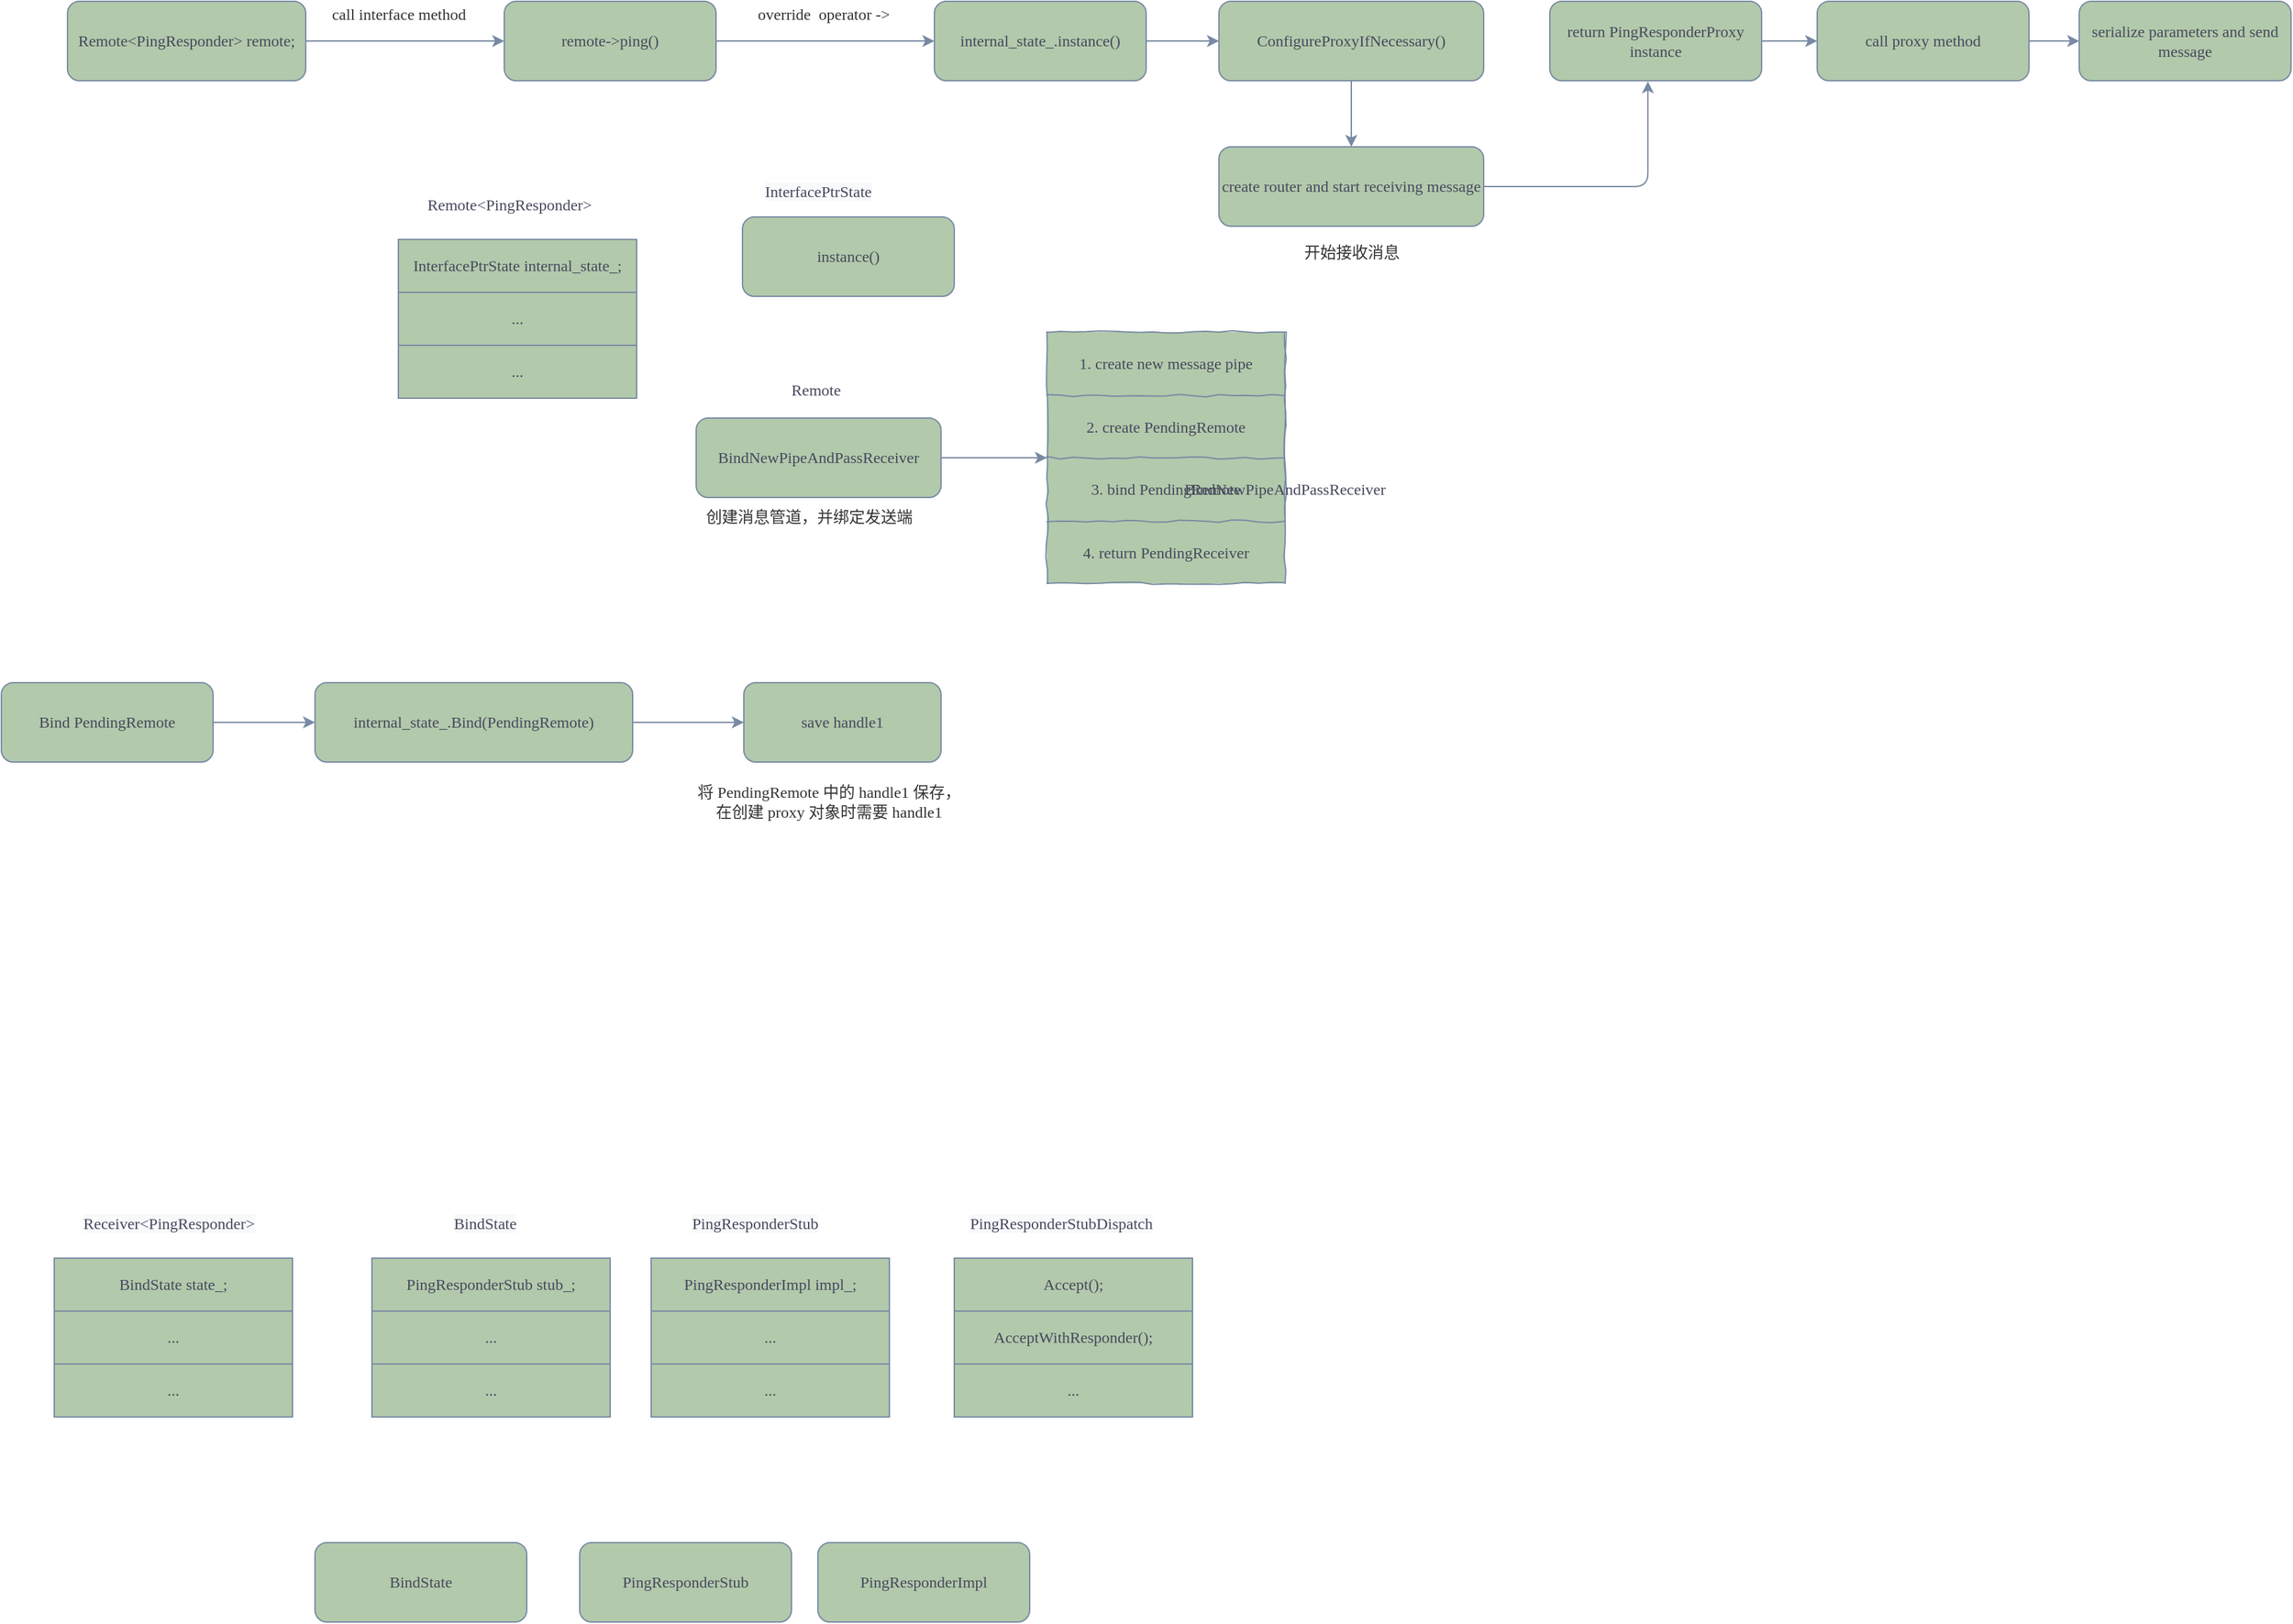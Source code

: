 <mxfile version="16.2.4" type="github" pages="2">
  <diagram id="xi3TrrNPuhg_sPIkacZI" name="process">
    <mxGraphModel dx="1115" dy="706" grid="1" gridSize="10" guides="1" tooltips="1" connect="1" arrows="1" fold="1" page="1" pageScale="1" pageWidth="827" pageHeight="1169" math="0" shadow="0">
      <root>
        <mxCell id="0" />
        <mxCell id="1" parent="0" />
        <mxCell id="MVywPx5-yM_pifzoiNPH-29" value="" style="edgeStyle=orthogonalEdgeStyle;curved=0;rounded=1;sketch=0;orthogonalLoop=1;jettySize=auto;html=1;fontFamily=Comic Sans MS;fontColor=#333333;strokeColor=#788AA3;fillColor=#B2C9AB;" edge="1" parent="1" source="r6RJ1fwWfys-dL125TPe-2" target="MVywPx5-yM_pifzoiNPH-28">
          <mxGeometry relative="1" as="geometry" />
        </mxCell>
        <mxCell id="r6RJ1fwWfys-dL125TPe-2" value="return PingResponderProxy instance" style="rounded=1;whiteSpace=wrap;html=1;sketch=0;fontColor=#46495D;strokeColor=#788AA3;fillColor=#B2C9AB;fontFamily=Comic Sans MS;" vertex="1" parent="1">
          <mxGeometry x="1230" y="70" width="160" height="60" as="geometry" />
        </mxCell>
        <mxCell id="r6RJ1fwWfys-dL125TPe-4" value="BindState" style="rounded=1;whiteSpace=wrap;html=1;sketch=0;fontColor=#46495D;strokeColor=#788AA3;fillColor=#B2C9AB;fontFamily=Comic Sans MS;" vertex="1" parent="1">
          <mxGeometry x="297" y="1235" width="160" height="60" as="geometry" />
        </mxCell>
        <mxCell id="r6RJ1fwWfys-dL125TPe-5" value="PingResponderStub" style="rounded=1;whiteSpace=wrap;html=1;sketch=0;fontColor=#46495D;strokeColor=#788AA3;fillColor=#B2C9AB;fontFamily=Comic Sans MS;" vertex="1" parent="1">
          <mxGeometry x="497" y="1235" width="160" height="60" as="geometry" />
        </mxCell>
        <mxCell id="r6RJ1fwWfys-dL125TPe-6" value="PingResponderImpl" style="rounded=1;whiteSpace=wrap;html=1;sketch=0;fontColor=#46495D;strokeColor=#788AA3;fillColor=#B2C9AB;fontFamily=Comic Sans MS;" vertex="1" parent="1">
          <mxGeometry x="677" y="1235" width="160" height="60" as="geometry" />
        </mxCell>
        <mxCell id="r6RJ1fwWfys-dL125TPe-7" value="" style="shape=table;startSize=0;container=1;collapsible=0;childLayout=tableLayout;rounded=0;sketch=0;fontFamily=Comic Sans MS;fontColor=#46495D;strokeColor=#788AA3;fillColor=#B2C9AB;" vertex="1" parent="1">
          <mxGeometry x="340" y="1020" width="180" height="120" as="geometry" />
        </mxCell>
        <mxCell id="r6RJ1fwWfys-dL125TPe-8" value="" style="shape=tableRow;horizontal=0;startSize=0;swimlaneHead=0;swimlaneBody=0;top=0;left=0;bottom=0;right=0;collapsible=0;dropTarget=0;fillColor=none;points=[[0,0.5],[1,0.5]];portConstraint=eastwest;rounded=0;sketch=0;fontFamily=Comic Sans MS;fontColor=#46495D;strokeColor=#788AA3;" vertex="1" parent="r6RJ1fwWfys-dL125TPe-7">
          <mxGeometry width="180" height="40" as="geometry" />
        </mxCell>
        <mxCell id="r6RJ1fwWfys-dL125TPe-9" value="&lt;span&gt;PingResponderStub stub_;&lt;/span&gt;" style="shape=partialRectangle;html=1;whiteSpace=wrap;connectable=0;overflow=hidden;fillColor=none;top=0;left=0;bottom=0;right=0;pointerEvents=1;rounded=0;sketch=0;fontFamily=Comic Sans MS;fontColor=#46495D;strokeColor=#788AA3;" vertex="1" parent="r6RJ1fwWfys-dL125TPe-8">
          <mxGeometry width="180" height="40" as="geometry">
            <mxRectangle width="180" height="40" as="alternateBounds" />
          </mxGeometry>
        </mxCell>
        <mxCell id="r6RJ1fwWfys-dL125TPe-10" value="" style="shape=tableRow;horizontal=0;startSize=0;swimlaneHead=0;swimlaneBody=0;top=0;left=0;bottom=0;right=0;collapsible=0;dropTarget=0;fillColor=none;points=[[0,0.5],[1,0.5]];portConstraint=eastwest;rounded=0;sketch=0;fontFamily=Comic Sans MS;fontColor=#46495D;strokeColor=#788AA3;" vertex="1" parent="r6RJ1fwWfys-dL125TPe-7">
          <mxGeometry y="40" width="180" height="40" as="geometry" />
        </mxCell>
        <mxCell id="r6RJ1fwWfys-dL125TPe-11" value="..." style="shape=partialRectangle;html=1;whiteSpace=wrap;connectable=0;overflow=hidden;fillColor=none;top=0;left=0;bottom=0;right=0;pointerEvents=1;rounded=0;sketch=0;fontFamily=Comic Sans MS;fontColor=#46495D;strokeColor=#788AA3;" vertex="1" parent="r6RJ1fwWfys-dL125TPe-10">
          <mxGeometry width="180" height="40" as="geometry">
            <mxRectangle width="180" height="40" as="alternateBounds" />
          </mxGeometry>
        </mxCell>
        <mxCell id="r6RJ1fwWfys-dL125TPe-12" value="" style="shape=tableRow;horizontal=0;startSize=0;swimlaneHead=0;swimlaneBody=0;top=0;left=0;bottom=0;right=0;collapsible=0;dropTarget=0;fillColor=none;points=[[0,0.5],[1,0.5]];portConstraint=eastwest;rounded=0;sketch=0;fontFamily=Comic Sans MS;fontColor=#46495D;strokeColor=#788AA3;" vertex="1" parent="r6RJ1fwWfys-dL125TPe-7">
          <mxGeometry y="80" width="180" height="40" as="geometry" />
        </mxCell>
        <mxCell id="r6RJ1fwWfys-dL125TPe-13" value="..." style="shape=partialRectangle;html=1;whiteSpace=wrap;connectable=0;overflow=hidden;fillColor=none;top=0;left=0;bottom=0;right=0;pointerEvents=1;rounded=0;sketch=0;fontFamily=Comic Sans MS;fontColor=#46495D;strokeColor=#788AA3;" vertex="1" parent="r6RJ1fwWfys-dL125TPe-12">
          <mxGeometry width="180" height="40" as="geometry">
            <mxRectangle width="180" height="40" as="alternateBounds" />
          </mxGeometry>
        </mxCell>
        <mxCell id="r6RJ1fwWfys-dL125TPe-14" value="" style="shape=table;startSize=0;container=1;collapsible=0;childLayout=tableLayout;rounded=0;sketch=0;fontFamily=Comic Sans MS;fontColor=#46495D;strokeColor=#788AA3;fillColor=#B2C9AB;" vertex="1" parent="1">
          <mxGeometry x="551" y="1020" width="180" height="120" as="geometry" />
        </mxCell>
        <mxCell id="r6RJ1fwWfys-dL125TPe-15" value="" style="shape=tableRow;horizontal=0;startSize=0;swimlaneHead=0;swimlaneBody=0;top=0;left=0;bottom=0;right=0;collapsible=0;dropTarget=0;fillColor=none;points=[[0,0.5],[1,0.5]];portConstraint=eastwest;rounded=0;sketch=0;fontFamily=Comic Sans MS;fontColor=#46495D;strokeColor=#788AA3;" vertex="1" parent="r6RJ1fwWfys-dL125TPe-14">
          <mxGeometry width="180" height="40" as="geometry" />
        </mxCell>
        <mxCell id="r6RJ1fwWfys-dL125TPe-16" value="PingResponderImpl&amp;nbsp;&lt;span&gt;impl_;&lt;/span&gt;" style="shape=partialRectangle;html=1;whiteSpace=wrap;connectable=0;overflow=hidden;fillColor=none;top=0;left=0;bottom=0;right=0;pointerEvents=1;rounded=0;sketch=0;fontFamily=Comic Sans MS;fontColor=#46495D;strokeColor=#788AA3;" vertex="1" parent="r6RJ1fwWfys-dL125TPe-15">
          <mxGeometry width="180" height="40" as="geometry">
            <mxRectangle width="180" height="40" as="alternateBounds" />
          </mxGeometry>
        </mxCell>
        <mxCell id="r6RJ1fwWfys-dL125TPe-17" value="" style="shape=tableRow;horizontal=0;startSize=0;swimlaneHead=0;swimlaneBody=0;top=0;left=0;bottom=0;right=0;collapsible=0;dropTarget=0;fillColor=none;points=[[0,0.5],[1,0.5]];portConstraint=eastwest;rounded=0;sketch=0;fontFamily=Comic Sans MS;fontColor=#46495D;strokeColor=#788AA3;" vertex="1" parent="r6RJ1fwWfys-dL125TPe-14">
          <mxGeometry y="40" width="180" height="40" as="geometry" />
        </mxCell>
        <mxCell id="r6RJ1fwWfys-dL125TPe-18" value="..." style="shape=partialRectangle;html=1;whiteSpace=wrap;connectable=0;overflow=hidden;fillColor=none;top=0;left=0;bottom=0;right=0;pointerEvents=1;rounded=0;sketch=0;fontFamily=Comic Sans MS;fontColor=#46495D;strokeColor=#788AA3;" vertex="1" parent="r6RJ1fwWfys-dL125TPe-17">
          <mxGeometry width="180" height="40" as="geometry">
            <mxRectangle width="180" height="40" as="alternateBounds" />
          </mxGeometry>
        </mxCell>
        <mxCell id="r6RJ1fwWfys-dL125TPe-19" value="" style="shape=tableRow;horizontal=0;startSize=0;swimlaneHead=0;swimlaneBody=0;top=0;left=0;bottom=0;right=0;collapsible=0;dropTarget=0;fillColor=none;points=[[0,0.5],[1,0.5]];portConstraint=eastwest;rounded=0;sketch=0;fontFamily=Comic Sans MS;fontColor=#46495D;strokeColor=#788AA3;" vertex="1" parent="r6RJ1fwWfys-dL125TPe-14">
          <mxGeometry y="80" width="180" height="40" as="geometry" />
        </mxCell>
        <mxCell id="r6RJ1fwWfys-dL125TPe-20" value="..." style="shape=partialRectangle;html=1;whiteSpace=wrap;connectable=0;overflow=hidden;fillColor=none;top=0;left=0;bottom=0;right=0;pointerEvents=1;rounded=0;sketch=0;fontFamily=Comic Sans MS;fontColor=#46495D;strokeColor=#788AA3;" vertex="1" parent="r6RJ1fwWfys-dL125TPe-19">
          <mxGeometry width="180" height="40" as="geometry">
            <mxRectangle width="180" height="40" as="alternateBounds" />
          </mxGeometry>
        </mxCell>
        <mxCell id="r6RJ1fwWfys-dL125TPe-21" value="&lt;meta charset=&quot;utf-8&quot;&gt;&lt;span style=&quot;color: rgb(70, 73, 93); font-family: &amp;quot;comic sans ms&amp;quot;; font-size: 12px; font-style: normal; font-weight: 400; letter-spacing: normal; text-align: center; text-indent: 0px; text-transform: none; word-spacing: 0px; background-color: rgb(248, 249, 250); display: inline; float: none;&quot;&gt;PingResponderStub&lt;/span&gt;" style="text;whiteSpace=wrap;html=1;fontFamily=Comic Sans MS;fontColor=#46495D;" vertex="1" parent="1">
          <mxGeometry x="580" y="980" width="130" height="30" as="geometry" />
        </mxCell>
        <mxCell id="r6RJ1fwWfys-dL125TPe-22" value="&lt;meta charset=&quot;utf-8&quot;&gt;&lt;span style=&quot;color: rgb(70, 73, 93); font-family: &amp;quot;comic sans ms&amp;quot;; font-size: 12px; font-style: normal; font-weight: 400; letter-spacing: normal; text-align: center; text-indent: 0px; text-transform: none; word-spacing: 0px; background-color: rgb(248, 249, 250); display: inline; float: none;&quot;&gt;BindState&lt;/span&gt;" style="text;whiteSpace=wrap;html=1;fontFamily=Comic Sans MS;fontColor=#46495D;" vertex="1" parent="1">
          <mxGeometry x="400" y="980" width="80" height="30" as="geometry" />
        </mxCell>
        <mxCell id="r6RJ1fwWfys-dL125TPe-26" value="" style="shape=table;startSize=0;container=1;collapsible=0;childLayout=tableLayout;rounded=0;sketch=0;fontFamily=Comic Sans MS;fontColor=#46495D;strokeColor=#788AA3;fillColor=#B2C9AB;" vertex="1" parent="1">
          <mxGeometry x="100" y="1020" width="180" height="120" as="geometry" />
        </mxCell>
        <mxCell id="r6RJ1fwWfys-dL125TPe-27" value="" style="shape=tableRow;horizontal=0;startSize=0;swimlaneHead=0;swimlaneBody=0;top=0;left=0;bottom=0;right=0;collapsible=0;dropTarget=0;fillColor=none;points=[[0,0.5],[1,0.5]];portConstraint=eastwest;rounded=0;sketch=0;fontFamily=Comic Sans MS;fontColor=#46495D;strokeColor=#788AA3;" vertex="1" parent="r6RJ1fwWfys-dL125TPe-26">
          <mxGeometry width="180" height="40" as="geometry" />
        </mxCell>
        <mxCell id="r6RJ1fwWfys-dL125TPe-28" value="BindState state_;" style="shape=partialRectangle;html=1;whiteSpace=wrap;connectable=0;overflow=hidden;fillColor=none;top=0;left=0;bottom=0;right=0;pointerEvents=1;rounded=0;sketch=0;fontFamily=Comic Sans MS;fontColor=#46495D;strokeColor=#788AA3;" vertex="1" parent="r6RJ1fwWfys-dL125TPe-27">
          <mxGeometry width="180" height="40" as="geometry">
            <mxRectangle width="180" height="40" as="alternateBounds" />
          </mxGeometry>
        </mxCell>
        <mxCell id="r6RJ1fwWfys-dL125TPe-29" value="" style="shape=tableRow;horizontal=0;startSize=0;swimlaneHead=0;swimlaneBody=0;top=0;left=0;bottom=0;right=0;collapsible=0;dropTarget=0;fillColor=none;points=[[0,0.5],[1,0.5]];portConstraint=eastwest;rounded=0;sketch=0;fontFamily=Comic Sans MS;fontColor=#46495D;strokeColor=#788AA3;" vertex="1" parent="r6RJ1fwWfys-dL125TPe-26">
          <mxGeometry y="40" width="180" height="40" as="geometry" />
        </mxCell>
        <mxCell id="r6RJ1fwWfys-dL125TPe-30" value="..." style="shape=partialRectangle;html=1;whiteSpace=wrap;connectable=0;overflow=hidden;fillColor=none;top=0;left=0;bottom=0;right=0;pointerEvents=1;rounded=0;sketch=0;fontFamily=Comic Sans MS;fontColor=#46495D;strokeColor=#788AA3;" vertex="1" parent="r6RJ1fwWfys-dL125TPe-29">
          <mxGeometry width="180" height="40" as="geometry">
            <mxRectangle width="180" height="40" as="alternateBounds" />
          </mxGeometry>
        </mxCell>
        <mxCell id="r6RJ1fwWfys-dL125TPe-31" value="" style="shape=tableRow;horizontal=0;startSize=0;swimlaneHead=0;swimlaneBody=0;top=0;left=0;bottom=0;right=0;collapsible=0;dropTarget=0;fillColor=none;points=[[0,0.5],[1,0.5]];portConstraint=eastwest;rounded=0;sketch=0;fontFamily=Comic Sans MS;fontColor=#46495D;strokeColor=#788AA3;" vertex="1" parent="r6RJ1fwWfys-dL125TPe-26">
          <mxGeometry y="80" width="180" height="40" as="geometry" />
        </mxCell>
        <mxCell id="r6RJ1fwWfys-dL125TPe-32" value="..." style="shape=partialRectangle;html=1;whiteSpace=wrap;connectable=0;overflow=hidden;fillColor=none;top=0;left=0;bottom=0;right=0;pointerEvents=1;rounded=0;sketch=0;fontFamily=Comic Sans MS;fontColor=#46495D;strokeColor=#788AA3;" vertex="1" parent="r6RJ1fwWfys-dL125TPe-31">
          <mxGeometry width="180" height="40" as="geometry">
            <mxRectangle width="180" height="40" as="alternateBounds" />
          </mxGeometry>
        </mxCell>
        <mxCell id="r6RJ1fwWfys-dL125TPe-33" value="&lt;meta charset=&quot;utf-8&quot;&gt;&lt;span style=&quot;color: rgb(70, 73, 93); font-family: &amp;quot;comic sans ms&amp;quot;; font-size: 12px; font-style: normal; font-weight: 400; letter-spacing: normal; text-align: center; text-indent: 0px; text-transform: none; word-spacing: 0px; background-color: rgb(248, 249, 250); display: inline; float: none;&quot;&gt;Receiver&amp;lt;PingResponder&amp;gt;&lt;/span&gt;" style="text;whiteSpace=wrap;html=1;fontFamily=Comic Sans MS;fontColor=#46495D;" vertex="1" parent="1">
          <mxGeometry x="120" y="980" width="160" height="30" as="geometry" />
        </mxCell>
        <mxCell id="r6RJ1fwWfys-dL125TPe-36" value="" style="shape=table;startSize=0;container=1;collapsible=0;childLayout=tableLayout;rounded=0;sketch=0;fontFamily=Comic Sans MS;fontColor=#46495D;strokeColor=#788AA3;fillColor=#B2C9AB;" vertex="1" parent="1">
          <mxGeometry x="360" y="250" width="180" height="120" as="geometry" />
        </mxCell>
        <mxCell id="r6RJ1fwWfys-dL125TPe-37" value="" style="shape=tableRow;horizontal=0;startSize=0;swimlaneHead=0;swimlaneBody=0;top=0;left=0;bottom=0;right=0;collapsible=0;dropTarget=0;fillColor=none;points=[[0,0.5],[1,0.5]];portConstraint=eastwest;rounded=0;sketch=0;fontFamily=Comic Sans MS;fontColor=#46495D;strokeColor=#788AA3;" vertex="1" parent="r6RJ1fwWfys-dL125TPe-36">
          <mxGeometry width="180" height="40" as="geometry" />
        </mxCell>
        <mxCell id="r6RJ1fwWfys-dL125TPe-38" value="InterfacePtrState internal_state_;" style="shape=partialRectangle;html=1;whiteSpace=wrap;connectable=0;overflow=hidden;fillColor=none;top=0;left=0;bottom=0;right=0;pointerEvents=1;rounded=0;sketch=0;fontFamily=Comic Sans MS;fontColor=#46495D;strokeColor=#788AA3;" vertex="1" parent="r6RJ1fwWfys-dL125TPe-37">
          <mxGeometry width="180" height="40" as="geometry">
            <mxRectangle width="180" height="40" as="alternateBounds" />
          </mxGeometry>
        </mxCell>
        <mxCell id="r6RJ1fwWfys-dL125TPe-39" value="" style="shape=tableRow;horizontal=0;startSize=0;swimlaneHead=0;swimlaneBody=0;top=0;left=0;bottom=0;right=0;collapsible=0;dropTarget=0;fillColor=none;points=[[0,0.5],[1,0.5]];portConstraint=eastwest;rounded=0;sketch=0;fontFamily=Comic Sans MS;fontColor=#46495D;strokeColor=#788AA3;" vertex="1" parent="r6RJ1fwWfys-dL125TPe-36">
          <mxGeometry y="40" width="180" height="40" as="geometry" />
        </mxCell>
        <mxCell id="r6RJ1fwWfys-dL125TPe-40" value="..." style="shape=partialRectangle;html=1;whiteSpace=wrap;connectable=0;overflow=hidden;fillColor=none;top=0;left=0;bottom=0;right=0;pointerEvents=1;rounded=0;sketch=0;fontFamily=Comic Sans MS;fontColor=#46495D;strokeColor=#788AA3;" vertex="1" parent="r6RJ1fwWfys-dL125TPe-39">
          <mxGeometry width="180" height="40" as="geometry">
            <mxRectangle width="180" height="40" as="alternateBounds" />
          </mxGeometry>
        </mxCell>
        <mxCell id="r6RJ1fwWfys-dL125TPe-41" value="" style="shape=tableRow;horizontal=0;startSize=0;swimlaneHead=0;swimlaneBody=0;top=0;left=0;bottom=0;right=0;collapsible=0;dropTarget=0;fillColor=none;points=[[0,0.5],[1,0.5]];portConstraint=eastwest;rounded=0;sketch=0;fontFamily=Comic Sans MS;fontColor=#46495D;strokeColor=#788AA3;" vertex="1" parent="r6RJ1fwWfys-dL125TPe-36">
          <mxGeometry y="80" width="180" height="40" as="geometry" />
        </mxCell>
        <mxCell id="r6RJ1fwWfys-dL125TPe-42" value="..." style="shape=partialRectangle;html=1;whiteSpace=wrap;connectable=0;overflow=hidden;fillColor=none;top=0;left=0;bottom=0;right=0;pointerEvents=1;rounded=0;sketch=0;fontFamily=Comic Sans MS;fontColor=#46495D;strokeColor=#788AA3;" vertex="1" parent="r6RJ1fwWfys-dL125TPe-41">
          <mxGeometry width="180" height="40" as="geometry">
            <mxRectangle width="180" height="40" as="alternateBounds" />
          </mxGeometry>
        </mxCell>
        <mxCell id="r6RJ1fwWfys-dL125TPe-43" value="&lt;span style=&quot;text-align: center&quot;&gt;Remote&amp;lt;PingResponder&amp;gt;&lt;/span&gt;" style="text;whiteSpace=wrap;html=1;fontFamily=Comic Sans MS;fontColor=#46495D;" vertex="1" parent="1">
          <mxGeometry x="380" y="210" width="160" height="30" as="geometry" />
        </mxCell>
        <mxCell id="r6RJ1fwWfys-dL125TPe-44" value="instance()" style="rounded=1;whiteSpace=wrap;html=1;sketch=0;fontColor=#46495D;strokeColor=#788AA3;fillColor=#B2C9AB;fontFamily=Comic Sans MS;" vertex="1" parent="1">
          <mxGeometry x="620" y="233" width="160" height="60" as="geometry" />
        </mxCell>
        <mxCell id="MVywPx5-yM_pifzoiNPH-41" value="" style="edgeStyle=orthogonalEdgeStyle;curved=0;rounded=1;sketch=0;orthogonalLoop=1;jettySize=auto;html=1;fontFamily=Comic Sans MS;fontColor=#333333;strokeColor=#788AA3;fillColor=#B2C9AB;" edge="1" parent="1" source="r6RJ1fwWfys-dL125TPe-45" target="MVywPx5-yM_pifzoiNPH-40">
          <mxGeometry relative="1" as="geometry" />
        </mxCell>
        <mxCell id="r6RJ1fwWfys-dL125TPe-45" value="ConfigureProxyIfNecessary()" style="rounded=1;whiteSpace=wrap;html=1;sketch=0;fontColor=#46495D;strokeColor=#788AA3;fillColor=#B2C9AB;fontFamily=Comic Sans MS;" vertex="1" parent="1">
          <mxGeometry x="980" y="70" width="200" height="60" as="geometry" />
        </mxCell>
        <mxCell id="r6RJ1fwWfys-dL125TPe-46" value="&lt;meta charset=&quot;utf-8&quot;&gt;&lt;span style=&quot;color: rgb(70, 73, 93); font-family: &amp;quot;comic sans ms&amp;quot;; font-size: 12px; font-style: normal; font-weight: 400; letter-spacing: normal; text-align: center; text-indent: 0px; text-transform: none; word-spacing: 0px; background-color: rgb(248, 249, 250); display: inline; float: none;&quot;&gt;InterfacePtrState&lt;/span&gt;" style="text;whiteSpace=wrap;html=1;fontFamily=Comic Sans MS;fontColor=#46495D;" vertex="1" parent="1">
          <mxGeometry x="635" y="200" width="130" height="30" as="geometry" />
        </mxCell>
        <mxCell id="r6RJ1fwWfys-dL125TPe-47" value="&lt;meta charset=&quot;utf-8&quot;&gt;&lt;span style=&quot;color: rgb(70, 73, 93); font-family: &amp;quot;comic sans ms&amp;quot;; font-size: 12px; font-style: normal; font-weight: 400; letter-spacing: normal; text-align: center; text-indent: 0px; text-transform: none; word-spacing: 0px; background-color: rgb(248, 249, 250); display: inline; float: none;&quot;&gt;PingResponderStubDispatch&lt;/span&gt;" style="text;whiteSpace=wrap;html=1;fontFamily=Comic Sans MS;fontColor=#46495D;" vertex="1" parent="1">
          <mxGeometry x="790" y="980" width="180" height="30" as="geometry" />
        </mxCell>
        <mxCell id="r6RJ1fwWfys-dL125TPe-48" value="" style="shape=table;startSize=0;container=1;collapsible=0;childLayout=tableLayout;rounded=0;sketch=0;fontFamily=Comic Sans MS;fontColor=#46495D;strokeColor=#788AA3;fillColor=#B2C9AB;" vertex="1" parent="1">
          <mxGeometry x="780" y="1020" width="180" height="120" as="geometry" />
        </mxCell>
        <mxCell id="r6RJ1fwWfys-dL125TPe-49" value="" style="shape=tableRow;horizontal=0;startSize=0;swimlaneHead=0;swimlaneBody=0;top=0;left=0;bottom=0;right=0;collapsible=0;dropTarget=0;fillColor=none;points=[[0,0.5],[1,0.5]];portConstraint=eastwest;rounded=0;sketch=0;fontFamily=Comic Sans MS;fontColor=#46495D;strokeColor=#788AA3;" vertex="1" parent="r6RJ1fwWfys-dL125TPe-48">
          <mxGeometry width="180" height="40" as="geometry" />
        </mxCell>
        <mxCell id="r6RJ1fwWfys-dL125TPe-50" value="&lt;span style=&quot;text-align: left&quot;&gt;Accept();&lt;/span&gt;" style="shape=partialRectangle;html=1;whiteSpace=wrap;connectable=0;overflow=hidden;fillColor=none;top=0;left=0;bottom=0;right=0;pointerEvents=1;rounded=0;sketch=0;fontFamily=Comic Sans MS;fontColor=#46495D;strokeColor=#788AA3;" vertex="1" parent="r6RJ1fwWfys-dL125TPe-49">
          <mxGeometry width="180" height="40" as="geometry">
            <mxRectangle width="180" height="40" as="alternateBounds" />
          </mxGeometry>
        </mxCell>
        <mxCell id="r6RJ1fwWfys-dL125TPe-51" value="" style="shape=tableRow;horizontal=0;startSize=0;swimlaneHead=0;swimlaneBody=0;top=0;left=0;bottom=0;right=0;collapsible=0;dropTarget=0;fillColor=none;points=[[0,0.5],[1,0.5]];portConstraint=eastwest;rounded=0;sketch=0;fontFamily=Comic Sans MS;fontColor=#46495D;strokeColor=#788AA3;" vertex="1" parent="r6RJ1fwWfys-dL125TPe-48">
          <mxGeometry y="40" width="180" height="40" as="geometry" />
        </mxCell>
        <mxCell id="r6RJ1fwWfys-dL125TPe-52" value="&lt;span style=&quot;text-align: left&quot;&gt;AcceptWithResponder();&lt;/span&gt;" style="shape=partialRectangle;html=1;whiteSpace=wrap;connectable=0;overflow=hidden;fillColor=none;top=0;left=0;bottom=0;right=0;pointerEvents=1;rounded=0;sketch=0;fontFamily=Comic Sans MS;fontColor=#46495D;strokeColor=#788AA3;" vertex="1" parent="r6RJ1fwWfys-dL125TPe-51">
          <mxGeometry width="180" height="40" as="geometry">
            <mxRectangle width="180" height="40" as="alternateBounds" />
          </mxGeometry>
        </mxCell>
        <mxCell id="r6RJ1fwWfys-dL125TPe-53" value="" style="shape=tableRow;horizontal=0;startSize=0;swimlaneHead=0;swimlaneBody=0;top=0;left=0;bottom=0;right=0;collapsible=0;dropTarget=0;fillColor=none;points=[[0,0.5],[1,0.5]];portConstraint=eastwest;rounded=0;sketch=0;fontFamily=Comic Sans MS;fontColor=#46495D;strokeColor=#788AA3;" vertex="1" parent="r6RJ1fwWfys-dL125TPe-48">
          <mxGeometry y="80" width="180" height="40" as="geometry" />
        </mxCell>
        <mxCell id="r6RJ1fwWfys-dL125TPe-54" value="..." style="shape=partialRectangle;html=1;whiteSpace=wrap;connectable=0;overflow=hidden;fillColor=none;top=0;left=0;bottom=0;right=0;pointerEvents=1;rounded=0;sketch=0;fontFamily=Comic Sans MS;fontColor=#46495D;strokeColor=#788AA3;" vertex="1" parent="r6RJ1fwWfys-dL125TPe-53">
          <mxGeometry width="180" height="40" as="geometry">
            <mxRectangle width="180" height="40" as="alternateBounds" />
          </mxGeometry>
        </mxCell>
        <mxCell id="r6RJ1fwWfys-dL125TPe-55" value="serialize parameters and send message" style="rounded=1;whiteSpace=wrap;html=1;sketch=0;fontColor=#46495D;strokeColor=#788AA3;fillColor=#B2C9AB;fontFamily=Comic Sans MS;" vertex="1" parent="1">
          <mxGeometry x="1630" y="70" width="160" height="60" as="geometry" />
        </mxCell>
        <mxCell id="MVywPx5-yM_pifzoiNPH-15" value="" style="edgeStyle=orthogonalEdgeStyle;curved=0;rounded=1;sketch=0;orthogonalLoop=1;jettySize=auto;html=1;fontFamily=Comic Sans MS;fontColor=#333333;strokeColor=#788AA3;fillColor=#B2C9AB;" edge="1" parent="1" source="MVywPx5-yM_pifzoiNPH-1" target="MVywPx5-yM_pifzoiNPH-14">
          <mxGeometry relative="1" as="geometry" />
        </mxCell>
        <mxCell id="MVywPx5-yM_pifzoiNPH-17" value="" style="edgeStyle=orthogonalEdgeStyle;curved=0;rounded=1;sketch=0;orthogonalLoop=1;jettySize=auto;html=1;fontFamily=Comic Sans MS;fontColor=#333333;strokeColor=#788AA3;fillColor=#B2C9AB;" edge="1" parent="1" source="MVywPx5-yM_pifzoiNPH-1">
          <mxGeometry relative="1" as="geometry">
            <mxPoint x="850" y="415" as="targetPoint" />
          </mxGeometry>
        </mxCell>
        <mxCell id="MVywPx5-yM_pifzoiNPH-1" value="BindNewPipeAndPassReceiver" style="rounded=1;whiteSpace=wrap;html=1;sketch=0;fontColor=#46495D;strokeColor=#788AA3;fillColor=#B2C9AB;fontFamily=Comic Sans MS;" vertex="1" parent="1">
          <mxGeometry x="585" y="385" width="185" height="60" as="geometry" />
        </mxCell>
        <mxCell id="MVywPx5-yM_pifzoiNPH-4" value="" style="shape=table;startSize=0;container=1;collapsible=0;childLayout=tableLayout;rounded=0;sketch=0;fontFamily=Comic Sans MS;fontColor=#46495D;strokeColor=#788AA3;fillColor=#B2C9AB;comic=1;autosize=0;treeFolding=0;moveCells=0;resizeHeight=0;metaEdit=0;" vertex="1" parent="1">
          <mxGeometry x="850" y="320" width="180" height="190" as="geometry" />
        </mxCell>
        <mxCell id="MVywPx5-yM_pifzoiNPH-5" value="" style="shape=tableRow;horizontal=0;startSize=0;swimlaneHead=0;swimlaneBody=0;top=0;left=0;bottom=0;right=0;collapsible=0;dropTarget=0;fillColor=none;points=[[0,0.5],[1,0.5]];portConstraint=eastwest;rounded=0;sketch=0;fontFamily=Comic Sans MS;fontColor=#46495D;strokeColor=#788AA3;" vertex="1" parent="MVywPx5-yM_pifzoiNPH-4">
          <mxGeometry width="180" height="48" as="geometry" />
        </mxCell>
        <mxCell id="MVywPx5-yM_pifzoiNPH-6" value="1. create new message pipe" style="shape=partialRectangle;html=1;whiteSpace=wrap;connectable=0;overflow=hidden;fillColor=none;top=0;left=0;bottom=0;right=0;pointerEvents=1;rounded=0;sketch=0;fontFamily=Comic Sans MS;fontColor=#46495D;strokeColor=#788AA3;" vertex="1" parent="MVywPx5-yM_pifzoiNPH-5">
          <mxGeometry width="180" height="48" as="geometry">
            <mxRectangle width="180" height="48" as="alternateBounds" />
          </mxGeometry>
        </mxCell>
        <mxCell id="MVywPx5-yM_pifzoiNPH-7" value="" style="shape=tableRow;horizontal=0;startSize=0;swimlaneHead=0;swimlaneBody=0;top=0;left=0;bottom=0;right=0;collapsible=0;dropTarget=0;fillColor=none;points=[[0,0.5],[1,0.5]];portConstraint=eastwest;rounded=0;sketch=0;fontFamily=Comic Sans MS;fontColor=#46495D;strokeColor=#788AA3;" vertex="1" parent="MVywPx5-yM_pifzoiNPH-4">
          <mxGeometry y="48" width="180" height="47" as="geometry" />
        </mxCell>
        <mxCell id="MVywPx5-yM_pifzoiNPH-8" value="&lt;div style=&quot;text-align: left&quot;&gt;&lt;span&gt;2. create PendingRemote&lt;/span&gt;&lt;/div&gt;" style="shape=partialRectangle;html=1;whiteSpace=wrap;connectable=0;overflow=hidden;fillColor=none;top=0;left=0;bottom=0;right=0;pointerEvents=1;rounded=0;sketch=0;fontFamily=Comic Sans MS;fontColor=#46495D;strokeColor=#788AA3;" vertex="1" parent="MVywPx5-yM_pifzoiNPH-7">
          <mxGeometry width="180" height="47" as="geometry">
            <mxRectangle width="180" height="47" as="alternateBounds" />
          </mxGeometry>
        </mxCell>
        <mxCell id="MVywPx5-yM_pifzoiNPH-9" value="" style="shape=tableRow;horizontal=0;startSize=0;swimlaneHead=0;swimlaneBody=0;top=0;left=0;bottom=0;right=0;collapsible=0;dropTarget=0;fillColor=none;points=[[0,0.5],[1,0.5]];portConstraint=eastwest;rounded=0;sketch=0;fontFamily=Comic Sans MS;fontColor=#46495D;strokeColor=#788AA3;" vertex="1" parent="MVywPx5-yM_pifzoiNPH-4">
          <mxGeometry y="95" width="180" height="48" as="geometry" />
        </mxCell>
        <mxCell id="MVywPx5-yM_pifzoiNPH-10" value="3. bind PendingRemote" style="shape=partialRectangle;html=1;whiteSpace=wrap;connectable=0;overflow=hidden;fillColor=none;top=0;left=0;bottom=0;right=0;pointerEvents=1;rounded=0;sketch=0;fontFamily=Comic Sans MS;fontColor=#46495D;strokeColor=#788AA3;" vertex="1" parent="MVywPx5-yM_pifzoiNPH-9">
          <mxGeometry width="180" height="48" as="geometry">
            <mxRectangle width="180" height="48" as="alternateBounds" />
          </mxGeometry>
        </mxCell>
        <mxCell id="MVywPx5-yM_pifzoiNPH-14" value="BindNewPipeAndPassReceiver" style="rounded=1;whiteSpace=wrap;html=1;sketch=0;fontColor=#46495D;strokeColor=#788AA3;fillColor=#B2C9AB;fontFamily=Comic Sans MS;" vertex="1" parent="MVywPx5-yM_pifzoiNPH-9">
          <mxGeometry x="180" width="NaN" height="48" as="geometry">
            <mxRectangle width="NaN" height="48" as="alternateBounds" />
          </mxGeometry>
        </mxCell>
        <mxCell id="MVywPx5-yM_pifzoiNPH-11" value="" style="shape=tableRow;horizontal=0;startSize=0;swimlaneHead=0;swimlaneBody=0;top=0;left=0;bottom=0;right=0;collapsible=0;dropTarget=0;fillColor=none;points=[[0,0.5],[1,0.5]];portConstraint=eastwest;rounded=0;sketch=0;fontFamily=Comic Sans MS;fontColor=#46495D;strokeColor=#788AA3;" vertex="1" parent="MVywPx5-yM_pifzoiNPH-4">
          <mxGeometry y="143" width="180" height="47" as="geometry" />
        </mxCell>
        <mxCell id="MVywPx5-yM_pifzoiNPH-12" value="4. return PendingReceiver" style="shape=partialRectangle;html=1;whiteSpace=wrap;connectable=0;overflow=hidden;fillColor=none;top=0;left=0;bottom=0;right=0;pointerEvents=1;rounded=0;sketch=0;fontFamily=Comic Sans MS;fontColor=#46495D;strokeColor=#788AA3;" vertex="1" parent="MVywPx5-yM_pifzoiNPH-11">
          <mxGeometry width="180" height="47" as="geometry">
            <mxRectangle width="180" height="47" as="alternateBounds" />
          </mxGeometry>
        </mxCell>
        <mxCell id="MVywPx5-yM_pifzoiNPH-13" value="创建消息管道，并绑定发送端" style="text;html=1;align=center;verticalAlign=middle;resizable=0;points=[];autosize=1;strokeColor=none;fillColor=none;fontFamily=Comic Sans MS;fontColor=#333333;" vertex="1" parent="1">
          <mxGeometry x="585" y="450" width="170" height="20" as="geometry" />
        </mxCell>
        <mxCell id="MVywPx5-yM_pifzoiNPH-18" value="&lt;span style=&quot;text-align: center&quot;&gt;Remote&lt;/span&gt;" style="text;whiteSpace=wrap;html=1;fontFamily=Comic Sans MS;fontColor=#46495D;" vertex="1" parent="1">
          <mxGeometry x="655" y="350" width="45" height="30" as="geometry" />
        </mxCell>
        <mxCell id="MVywPx5-yM_pifzoiNPH-24" value="" style="edgeStyle=orthogonalEdgeStyle;curved=0;rounded=1;sketch=0;orthogonalLoop=1;jettySize=auto;html=1;fontFamily=Comic Sans MS;fontColor=#333333;strokeColor=#788AA3;fillColor=#B2C9AB;" edge="1" parent="1" source="MVywPx5-yM_pifzoiNPH-19" target="MVywPx5-yM_pifzoiNPH-23">
          <mxGeometry relative="1" as="geometry" />
        </mxCell>
        <mxCell id="MVywPx5-yM_pifzoiNPH-19" value="remote-&amp;gt;ping()" style="rounded=1;whiteSpace=wrap;html=1;sketch=0;fontColor=#46495D;strokeColor=#788AA3;fillColor=#B2C9AB;fontFamily=Comic Sans MS;" vertex="1" parent="1">
          <mxGeometry x="440" y="70" width="160" height="60" as="geometry" />
        </mxCell>
        <mxCell id="MVywPx5-yM_pifzoiNPH-20" value="call interface method" style="text;html=1;align=center;verticalAlign=middle;resizable=0;points=[];autosize=1;strokeColor=none;fillColor=none;fontFamily=Comic Sans MS;fontColor=#333333;" vertex="1" parent="1">
          <mxGeometry x="290" y="70" width="140" height="20" as="geometry" />
        </mxCell>
        <mxCell id="MVywPx5-yM_pifzoiNPH-22" value="" style="edgeStyle=orthogonalEdgeStyle;curved=0;rounded=1;sketch=0;orthogonalLoop=1;jettySize=auto;html=1;fontFamily=Comic Sans MS;fontColor=#333333;strokeColor=#788AA3;fillColor=#B2C9AB;" edge="1" parent="1" source="MVywPx5-yM_pifzoiNPH-21" target="MVywPx5-yM_pifzoiNPH-19">
          <mxGeometry relative="1" as="geometry" />
        </mxCell>
        <mxCell id="MVywPx5-yM_pifzoiNPH-21" value="Remote&amp;lt;PingResponder&amp;gt; remote;" style="rounded=1;whiteSpace=wrap;html=1;sketch=0;fontColor=#46495D;strokeColor=#788AA3;fillColor=#B2C9AB;fontFamily=Comic Sans MS;" vertex="1" parent="1">
          <mxGeometry x="110" y="70" width="180" height="60" as="geometry" />
        </mxCell>
        <mxCell id="MVywPx5-yM_pifzoiNPH-26" value="" style="edgeStyle=orthogonalEdgeStyle;curved=0;rounded=1;sketch=0;orthogonalLoop=1;jettySize=auto;html=1;fontFamily=Comic Sans MS;fontColor=#333333;strokeColor=#788AA3;fillColor=#B2C9AB;" edge="1" parent="1" source="MVywPx5-yM_pifzoiNPH-23" target="r6RJ1fwWfys-dL125TPe-45">
          <mxGeometry relative="1" as="geometry" />
        </mxCell>
        <mxCell id="MVywPx5-yM_pifzoiNPH-23" value="internal_state_.instance()" style="rounded=1;whiteSpace=wrap;html=1;sketch=0;fontColor=#46495D;strokeColor=#788AA3;fillColor=#B2C9AB;fontFamily=Comic Sans MS;" vertex="1" parent="1">
          <mxGeometry x="765" y="70" width="160" height="60" as="geometry" />
        </mxCell>
        <mxCell id="MVywPx5-yM_pifzoiNPH-25" value="override&amp;nbsp; operator -&amp;gt;" style="text;html=1;align=center;verticalAlign=middle;resizable=0;points=[];autosize=1;strokeColor=none;fillColor=none;fontFamily=Comic Sans MS;fontColor=#333333;" vertex="1" parent="1">
          <mxGeometry x="616" y="70" width="130" height="20" as="geometry" />
        </mxCell>
        <mxCell id="MVywPx5-yM_pifzoiNPH-30" value="" style="edgeStyle=orthogonalEdgeStyle;curved=0;rounded=1;sketch=0;orthogonalLoop=1;jettySize=auto;html=1;fontFamily=Comic Sans MS;fontColor=#333333;strokeColor=#788AA3;fillColor=#B2C9AB;" edge="1" parent="1" source="MVywPx5-yM_pifzoiNPH-28" target="r6RJ1fwWfys-dL125TPe-55">
          <mxGeometry relative="1" as="geometry" />
        </mxCell>
        <mxCell id="MVywPx5-yM_pifzoiNPH-28" value="call proxy method" style="rounded=1;whiteSpace=wrap;html=1;sketch=0;fontColor=#46495D;strokeColor=#788AA3;fillColor=#B2C9AB;fontFamily=Comic Sans MS;" vertex="1" parent="1">
          <mxGeometry x="1432" y="70" width="160" height="60" as="geometry" />
        </mxCell>
        <mxCell id="MVywPx5-yM_pifzoiNPH-36" value="" style="edgeStyle=orthogonalEdgeStyle;curved=0;rounded=1;sketch=0;orthogonalLoop=1;jettySize=auto;html=1;fontFamily=Comic Sans MS;fontColor=#333333;strokeColor=#788AA3;fillColor=#B2C9AB;" edge="1" parent="1" source="MVywPx5-yM_pifzoiNPH-32" target="MVywPx5-yM_pifzoiNPH-33">
          <mxGeometry relative="1" as="geometry" />
        </mxCell>
        <mxCell id="MVywPx5-yM_pifzoiNPH-32" value="Bind PendingRemote" style="rounded=1;whiteSpace=wrap;html=1;sketch=0;fontColor=#46495D;strokeColor=#788AA3;fillColor=#B2C9AB;fontFamily=Comic Sans MS;" vertex="1" parent="1">
          <mxGeometry x="60" y="585" width="160" height="60" as="geometry" />
        </mxCell>
        <mxCell id="MVywPx5-yM_pifzoiNPH-38" value="" style="edgeStyle=orthogonalEdgeStyle;curved=0;rounded=1;sketch=0;orthogonalLoop=1;jettySize=auto;html=1;fontFamily=Comic Sans MS;fontColor=#333333;strokeColor=#788AA3;fillColor=#B2C9AB;" edge="1" parent="1" source="MVywPx5-yM_pifzoiNPH-33" target="MVywPx5-yM_pifzoiNPH-34">
          <mxGeometry relative="1" as="geometry" />
        </mxCell>
        <mxCell id="MVywPx5-yM_pifzoiNPH-33" value="internal_state_.Bind(PendingRemote)" style="rounded=1;whiteSpace=wrap;html=1;sketch=0;fontColor=#46495D;strokeColor=#788AA3;fillColor=#B2C9AB;fontFamily=Comic Sans MS;" vertex="1" parent="1">
          <mxGeometry x="297" y="585" width="240" height="60" as="geometry" />
        </mxCell>
        <mxCell id="MVywPx5-yM_pifzoiNPH-34" value="save handle1" style="rounded=1;whiteSpace=wrap;html=1;sketch=0;fontColor=#46495D;strokeColor=#788AA3;fillColor=#B2C9AB;fontFamily=Comic Sans MS;" vertex="1" parent="1">
          <mxGeometry x="621" y="585" width="149" height="60" as="geometry" />
        </mxCell>
        <mxCell id="MVywPx5-yM_pifzoiNPH-39" value="将 PendingRemote 中的 handle1 保存，&lt;br&gt;在创建 proxy 对象时需要 handle1" style="text;html=1;align=center;verticalAlign=middle;resizable=0;points=[];autosize=1;strokeColor=none;fillColor=none;fontFamily=Comic Sans MS;fontColor=#333333;" vertex="1" parent="1">
          <mxGeometry x="570" y="660" width="230" height="30" as="geometry" />
        </mxCell>
        <mxCell id="MVywPx5-yM_pifzoiNPH-44" style="edgeStyle=orthogonalEdgeStyle;curved=0;rounded=1;sketch=0;orthogonalLoop=1;jettySize=auto;html=1;entryX=0.463;entryY=1.008;entryDx=0;entryDy=0;entryPerimeter=0;fontFamily=Comic Sans MS;fontColor=#333333;strokeColor=#788AA3;fillColor=#B2C9AB;" edge="1" parent="1" source="MVywPx5-yM_pifzoiNPH-40" target="r6RJ1fwWfys-dL125TPe-2">
          <mxGeometry relative="1" as="geometry" />
        </mxCell>
        <mxCell id="MVywPx5-yM_pifzoiNPH-40" value="create router and start receiving message" style="rounded=1;whiteSpace=wrap;html=1;sketch=0;fontColor=#46495D;strokeColor=#788AA3;fillColor=#B2C9AB;fontFamily=Comic Sans MS;" vertex="1" parent="1">
          <mxGeometry x="980" y="180" width="200" height="60" as="geometry" />
        </mxCell>
        <mxCell id="MVywPx5-yM_pifzoiNPH-43" value="开始接收消息" style="text;html=1;align=center;verticalAlign=middle;resizable=0;points=[];autosize=1;strokeColor=none;fillColor=none;fontFamily=Comic Sans MS;fontColor=#333333;" vertex="1" parent="1">
          <mxGeometry x="1035" y="250" width="90" height="20" as="geometry" />
        </mxCell>
      </root>
    </mxGraphModel>
  </diagram>
  <diagram id="dX9fs4s9apIxD8Zy1hKn" name="message">
    <mxGraphModel dx="1115" dy="706" grid="1" gridSize="10" guides="1" tooltips="1" connect="1" arrows="1" fold="1" page="1" pageScale="1" pageWidth="827" pageHeight="1169" math="0" shadow="0">
      <root>
        <mxCell id="BUqGUsT21rhBL-n511Uf-0" />
        <mxCell id="BUqGUsT21rhBL-n511Uf-1" parent="BUqGUsT21rhBL-n511Uf-0" />
        <mxCell id="-N9RIZHzM6yUupqRW_Nv-8" value="" style="rounded=1;whiteSpace=wrap;html=1;sketch=0;fontFamily=Comic Sans MS;fontColor=#EA6B66;strokeColor=#EA6B66;fillColor=none;dashed=1;" vertex="1" parent="BUqGUsT21rhBL-n511Uf-1">
          <mxGeometry x="510" y="110" width="420" height="290" as="geometry" />
        </mxCell>
        <mxCell id="-N9RIZHzM6yUupqRW_Nv-7" value="" style="rounded=1;whiteSpace=wrap;html=1;dashed=1;sketch=0;fontFamily=Comic Sans MS;fontColor=#EA6B66;strokeColor=#67AB9F;fillColor=none;" vertex="1" parent="BUqGUsT21rhBL-n511Uf-1">
          <mxGeometry x="100" y="110" width="270" height="290" as="geometry" />
        </mxCell>
        <mxCell id="KKJMyQDqaM2SIMTccbZu-0" value="" style="edgeStyle=orthogonalEdgeStyle;curved=0;rounded=1;sketch=0;orthogonalLoop=1;jettySize=auto;html=1;fontFamily=Comic Sans MS;fontColor=#46495D;strokeColor=#788AA3;fillColor=#B2C9AB;" edge="1" parent="BUqGUsT21rhBL-n511Uf-1" source="KKJMyQDqaM2SIMTccbZu-1" target="KKJMyQDqaM2SIMTccbZu-3">
          <mxGeometry relative="1" as="geometry" />
        </mxCell>
        <mxCell id="KKJMyQDqaM2SIMTccbZu-1" value="Receiver&amp;lt;PingResponder&amp;gt;" style="rounded=1;whiteSpace=wrap;html=1;sketch=0;fontColor=#FFFFFF;strokeColor=#788AA3;fillColor=#EA6B66;fontFamily=Comic Sans MS;" vertex="1" parent="BUqGUsT21rhBL-n511Uf-1">
          <mxGeometry x="540" y="170" width="160" height="60" as="geometry" />
        </mxCell>
        <mxCell id="KKJMyQDqaM2SIMTccbZu-2" value="PendingReceiver&amp;lt;PingResponder&amp;gt;" style="rounded=1;whiteSpace=wrap;html=1;sketch=0;fontColor=#FFFFFF;strokeColor=#788AA3;fillColor=#EA6B66;fontFamily=Comic Sans MS;" vertex="1" parent="BUqGUsT21rhBL-n511Uf-1">
          <mxGeometry x="530" y="290" width="190" height="60" as="geometry" />
        </mxCell>
        <mxCell id="KKJMyQDqaM2SIMTccbZu-3" value="PingResponderImpl" style="rounded=1;whiteSpace=wrap;html=1;sketch=0;fontColor=#FFFFFF;strokeColor=#788AA3;fillColor=#EA6B66;fontFamily=Comic Sans MS;" vertex="1" parent="BUqGUsT21rhBL-n511Uf-1">
          <mxGeometry x="749" y="170" width="160" height="60" as="geometry" />
        </mxCell>
        <mxCell id="KKJMyQDqaM2SIMTccbZu-4" value="handle1" style="text;html=1;align=center;verticalAlign=middle;resizable=0;points=[];autosize=1;strokeColor=none;fillColor=none;fontFamily=Comic Sans MS;fontColor=#46495D;" vertex="1" parent="BUqGUsT21rhBL-n511Uf-1">
          <mxGeometry x="722" y="310" width="60" height="20" as="geometry" />
        </mxCell>
        <mxCell id="KKJMyQDqaM2SIMTccbZu-5" value="" style="endArrow=classic;html=1;rounded=1;sketch=0;fontFamily=Comic Sans MS;fontColor=#46495D;strokeColor=#788AA3;fillColor=#B2C9AB;curved=0;exitX=0.5;exitY=1;exitDx=0;exitDy=0;" edge="1" parent="BUqGUsT21rhBL-n511Uf-1">
          <mxGeometry relative="1" as="geometry">
            <mxPoint x="619.5" y="230" as="sourcePoint" />
            <mxPoint x="619.5" y="290" as="targetPoint" />
          </mxGeometry>
        </mxCell>
        <mxCell id="KKJMyQDqaM2SIMTccbZu-6" value="Bind" style="edgeLabel;resizable=0;html=1;align=center;verticalAlign=middle;rounded=0;sketch=0;fontFamily=Comic Sans MS;fontColor=#46495D;strokeColor=#788AA3;fillColor=#B2C9AB;" connectable="0" vertex="1" parent="KKJMyQDqaM2SIMTccbZu-5">
          <mxGeometry relative="1" as="geometry" />
        </mxCell>
        <mxCell id="-N9RIZHzM6yUupqRW_Nv-0" value="Remote&amp;lt;PingResponder&amp;gt;" style="rounded=1;whiteSpace=wrap;html=1;sketch=0;fontColor=#46495D;strokeColor=#788AA3;fillColor=#B2C9AB;fontFamily=Comic Sans MS;" vertex="1" parent="BUqGUsT21rhBL-n511Uf-1">
          <mxGeometry x="130" y="160" width="160" height="60" as="geometry" />
        </mxCell>
        <mxCell id="-N9RIZHzM6yUupqRW_Nv-1" value="PendingRemote&amp;lt;PingResponder&amp;gt;" style="rounded=1;whiteSpace=wrap;html=1;sketch=0;fontColor=#46495D;strokeColor=#788AA3;fillColor=#B2C9AB;fontFamily=Comic Sans MS;" vertex="1" parent="BUqGUsT21rhBL-n511Uf-1">
          <mxGeometry x="115" y="280" width="190" height="60" as="geometry" />
        </mxCell>
        <mxCell id="-N9RIZHzM6yUupqRW_Nv-2" value="handl0" style="text;html=1;align=center;verticalAlign=middle;resizable=0;points=[];autosize=1;strokeColor=none;fillColor=none;fontFamily=Comic Sans MS;fontColor=#46495D;" vertex="1" parent="BUqGUsT21rhBL-n511Uf-1">
          <mxGeometry x="310" y="300" width="50" height="20" as="geometry" />
        </mxCell>
        <mxCell id="-N9RIZHzM6yUupqRW_Nv-3" value="" style="endArrow=classic;html=1;rounded=1;sketch=0;fontFamily=Comic Sans MS;fontColor=#46495D;strokeColor=#788AA3;fillColor=#B2C9AB;curved=0;exitX=0.5;exitY=1;exitDx=0;exitDy=0;" edge="1" parent="BUqGUsT21rhBL-n511Uf-1" source="-N9RIZHzM6yUupqRW_Nv-0" target="-N9RIZHzM6yUupqRW_Nv-1">
          <mxGeometry relative="1" as="geometry">
            <mxPoint x="230" y="230" as="sourcePoint" />
            <mxPoint x="230" y="230" as="targetPoint" />
          </mxGeometry>
        </mxCell>
        <mxCell id="-N9RIZHzM6yUupqRW_Nv-4" value="Bind" style="edgeLabel;resizable=0;html=1;align=center;verticalAlign=middle;rounded=0;sketch=0;fontFamily=Comic Sans MS;fontColor=#46495D;strokeColor=#788AA3;fillColor=#B2C9AB;" connectable="0" vertex="1" parent="-N9RIZHzM6yUupqRW_Nv-3">
          <mxGeometry relative="1" as="geometry" />
        </mxCell>
        <mxCell id="-N9RIZHzM6yUupqRW_Nv-10" value="Message Receiver" style="text;html=1;align=center;verticalAlign=middle;resizable=0;points=[];autosize=1;strokeColor=none;fillColor=none;fontFamily=Comic Sans MS;fontColor=#EA6B66;" vertex="1" parent="BUqGUsT21rhBL-n511Uf-1">
          <mxGeometry x="650" y="70" width="120" height="20" as="geometry" />
        </mxCell>
        <mxCell id="-N9RIZHzM6yUupqRW_Nv-11" value="Message Sender" style="text;html=1;align=center;verticalAlign=middle;resizable=0;points=[];autosize=1;strokeColor=none;fillColor=none;fontFamily=Comic Sans MS;fontColor=#67AB9F;" vertex="1" parent="BUqGUsT21rhBL-n511Uf-1">
          <mxGeometry x="180" y="70" width="110" height="20" as="geometry" />
        </mxCell>
        <mxCell id="-N9RIZHzM6yUupqRW_Nv-13" value="Message Pipe" style="text;html=1;align=center;verticalAlign=middle;resizable=0;points=[];autosize=1;strokeColor=none;fillColor=none;fontFamily=Comic Sans MS;fontColor=#333333;" vertex="1" parent="BUqGUsT21rhBL-n511Uf-1">
          <mxGeometry x="395" y="223" width="90" height="20" as="geometry" />
        </mxCell>
        <mxCell id="-N9RIZHzM6yUupqRW_Nv-14" value="" style="shape=link;html=1;rounded=1;sketch=0;fontFamily=Comic Sans MS;fontColor=#67AB9F;strokeColor=#788AA3;fillColor=#B2C9AB;curved=0;entryX=0;entryY=0.5;entryDx=0;entryDy=0;exitX=1;exitY=0.5;exitDx=0;exitDy=0;" edge="1" parent="BUqGUsT21rhBL-n511Uf-1" source="-N9RIZHzM6yUupqRW_Nv-7" target="-N9RIZHzM6yUupqRW_Nv-8">
          <mxGeometry width="100" relative="1" as="geometry">
            <mxPoint x="370" y="260" as="sourcePoint" />
            <mxPoint x="470" y="260" as="targetPoint" />
          </mxGeometry>
        </mxCell>
      </root>
    </mxGraphModel>
  </diagram>
</mxfile>
